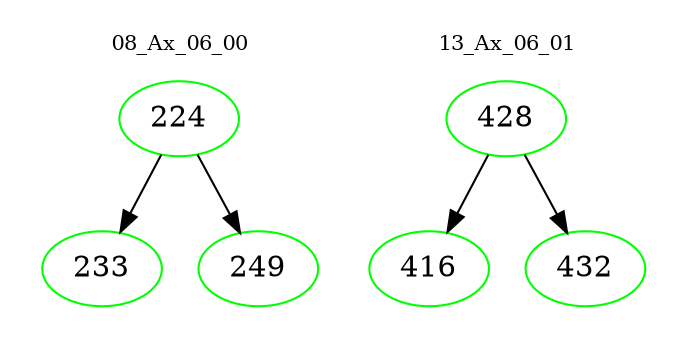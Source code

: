 digraph{
subgraph cluster_0 {
color = white
label = "08_Ax_06_00";
fontsize=10;
T0_224 [label="224", color="green"]
T0_224 -> T0_233 [color="black"]
T0_233 [label="233", color="green"]
T0_224 -> T0_249 [color="black"]
T0_249 [label="249", color="green"]
}
subgraph cluster_1 {
color = white
label = "13_Ax_06_01";
fontsize=10;
T1_428 [label="428", color="green"]
T1_428 -> T1_416 [color="black"]
T1_416 [label="416", color="green"]
T1_428 -> T1_432 [color="black"]
T1_432 [label="432", color="green"]
}
}

